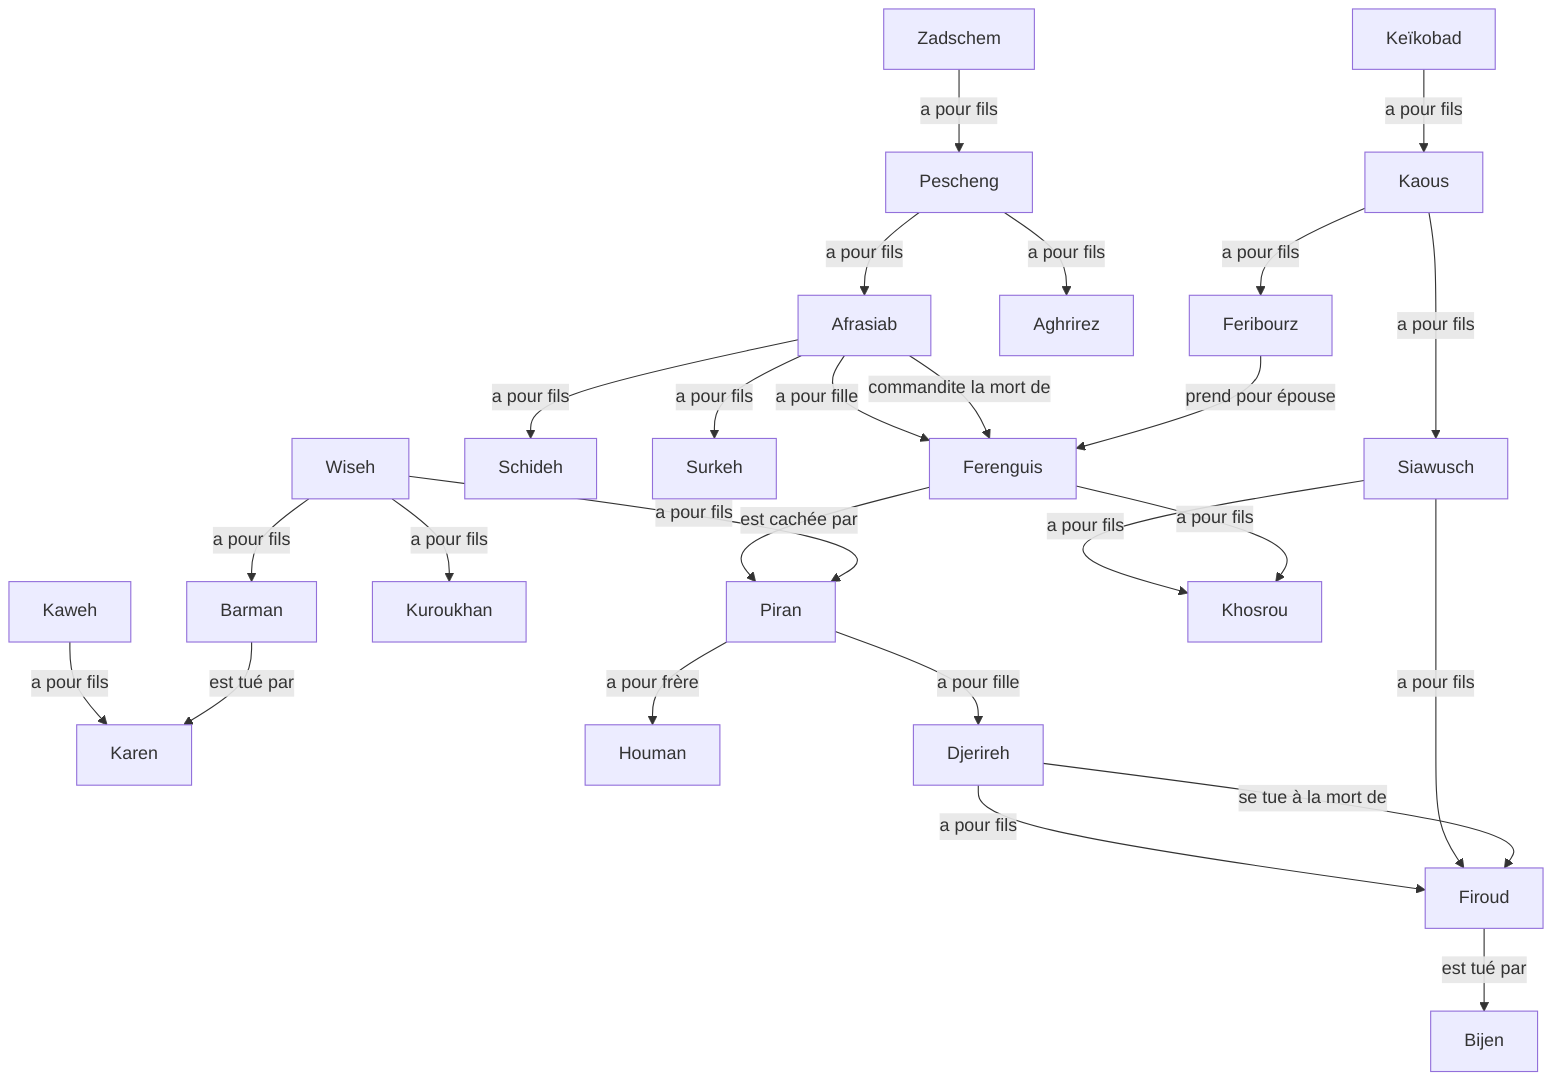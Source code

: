 graph TD
Zadschem --a pour fils--> Pescheng
Pescheng --a pour fils--> Afrasiab
Pescheng --a pour fils--> Aghrirez
Afrasiab --a pour fille--> Ferenguis
Afrasiab --a pour fils--> Schideh
Afrasiab --a pour fils--> Surkeh
Afrasiab --commandite la mort de--> Ferenguis
Ferenguis --est cachée par --> Piran
Kaweh --a pour fils--> Karen
Wiseh --a pour fils--> Piran
Wiseh --a pour fils--> Kuroukhan
Wiseh --a pour fils--> Barman
Barman --est tué par--> Karen
Piran --a pour frère-->Houman
Piran --a pour fille--> Djerireh
Keïkobad --a pour fils--> Kaous
Kaous --a pour fils--> Feribourz
Kaous --a pour fils--> Siawusch
Siawusch --a pour fils--> Khosrou
Ferenguis --a pour fils--> Khosrou
Djerireh --a pour fils--> Firoud
Siawusch --a pour fils--> Firoud
Djerireh --se tue à la mort de--> Firoud
Firoud --est tué par--> Bijen
Feribourz --prend pour épouse --> Ferenguis